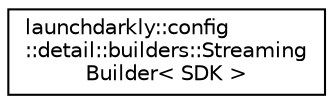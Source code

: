 digraph "Graphical Class Hierarchy"
{
 // LATEX_PDF_SIZE
  edge [fontname="Helvetica",fontsize="10",labelfontname="Helvetica",labelfontsize="10"];
  node [fontname="Helvetica",fontsize="10",shape=record];
  rankdir="LR";
  Node0 [label="launchdarkly::config\l::detail::builders::Streaming\lBuilder\< SDK \>",height=0.2,width=0.4,color="black", fillcolor="white", style="filled",URL="$classlaunchdarkly_1_1config_1_1detail_1_1builders_1_1StreamingBuilder.html",tooltip=" "];
}

